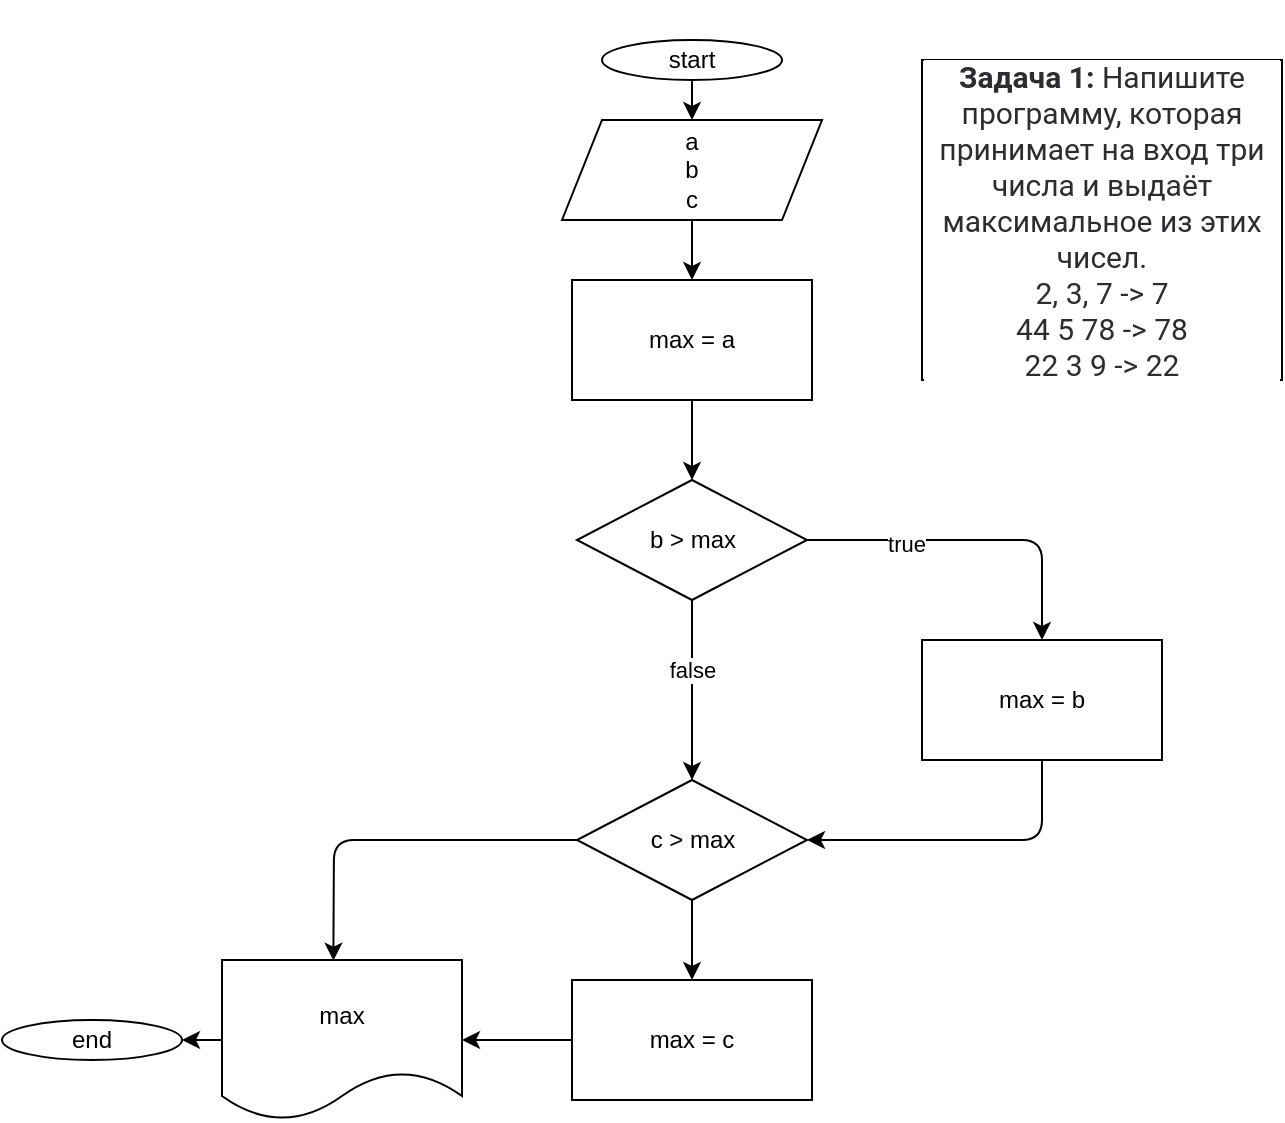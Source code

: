 <mxfile>
    <diagram id="nqSUfgL3X81OJe6GlUD1" name="Страница 1">
        <mxGraphModel dx="970" dy="622" grid="1" gridSize="10" guides="1" tooltips="1" connect="1" arrows="1" fold="1" page="1" pageScale="1" pageWidth="827" pageHeight="1169" math="0" shadow="0">
            <root>
                <mxCell id="0"/>
                <mxCell id="1" parent="0"/>
                <mxCell id="7" style="edgeStyle=none;html=1;exitX=0.5;exitY=1;exitDx=0;exitDy=0;entryX=0.5;entryY=0;entryDx=0;entryDy=0;" edge="1" parent="1" source="2" target="3">
                    <mxGeometry relative="1" as="geometry"/>
                </mxCell>
                <mxCell id="2" value="start" style="ellipse;whiteSpace=wrap;html=1;" vertex="1" parent="1">
                    <mxGeometry x="394" y="44" width="90" height="20" as="geometry"/>
                </mxCell>
                <mxCell id="8" style="edgeStyle=none;html=1;exitX=0.5;exitY=1;exitDx=0;exitDy=0;entryX=0.5;entryY=0;entryDx=0;entryDy=0;" edge="1" parent="1" source="3" target="4">
                    <mxGeometry relative="1" as="geometry"/>
                </mxCell>
                <mxCell id="3" value="a&lt;br&gt;b&lt;br&gt;c" style="shape=parallelogram;perimeter=parallelogramPerimeter;whiteSpace=wrap;html=1;fixedSize=1;" vertex="1" parent="1">
                    <mxGeometry x="374" y="84" width="130" height="50" as="geometry"/>
                </mxCell>
                <mxCell id="9" style="edgeStyle=none;html=1;exitX=0.5;exitY=1;exitDx=0;exitDy=0;entryX=0.5;entryY=0;entryDx=0;entryDy=0;" edge="1" parent="1" source="4" target="5">
                    <mxGeometry relative="1" as="geometry"/>
                </mxCell>
                <mxCell id="4" value="max = a" style="rounded=0;whiteSpace=wrap;html=1;" vertex="1" parent="1">
                    <mxGeometry x="379" y="164" width="120" height="60" as="geometry"/>
                </mxCell>
                <mxCell id="11" style="edgeStyle=none;html=1;exitX=1;exitY=0.5;exitDx=0;exitDy=0;entryX=0.5;entryY=0;entryDx=0;entryDy=0;" edge="1" parent="1" source="5" target="10">
                    <mxGeometry relative="1" as="geometry">
                        <mxPoint x="624" y="294" as="targetPoint"/>
                        <Array as="points">
                            <mxPoint x="614" y="294"/>
                        </Array>
                    </mxGeometry>
                </mxCell>
                <mxCell id="12" value="true" style="edgeLabel;html=1;align=center;verticalAlign=middle;resizable=0;points=[];" vertex="1" connectable="0" parent="11">
                    <mxGeometry x="-0.421" y="-2" relative="1" as="geometry">
                        <mxPoint x="1" as="offset"/>
                    </mxGeometry>
                </mxCell>
                <mxCell id="14" style="edgeStyle=none;html=1;exitX=0.5;exitY=1;exitDx=0;exitDy=0;entryX=0.5;entryY=0;entryDx=0;entryDy=0;" edge="1" parent="1" source="5" target="13">
                    <mxGeometry relative="1" as="geometry"/>
                </mxCell>
                <mxCell id="15" value="false" style="edgeLabel;html=1;align=center;verticalAlign=middle;resizable=0;points=[];" vertex="1" connectable="0" parent="14">
                    <mxGeometry x="-0.569" y="1" relative="1" as="geometry">
                        <mxPoint x="-1" y="15" as="offset"/>
                    </mxGeometry>
                </mxCell>
                <mxCell id="5" value="b &amp;gt; max" style="rhombus;whiteSpace=wrap;html=1;" vertex="1" parent="1">
                    <mxGeometry x="381.5" y="264" width="115" height="60" as="geometry"/>
                </mxCell>
                <mxCell id="16" style="edgeStyle=none;html=1;entryX=1;entryY=0.5;entryDx=0;entryDy=0;" edge="1" parent="1" source="10" target="13">
                    <mxGeometry relative="1" as="geometry">
                        <Array as="points">
                            <mxPoint x="614" y="444"/>
                        </Array>
                    </mxGeometry>
                </mxCell>
                <mxCell id="10" value="max = b" style="rounded=0;whiteSpace=wrap;html=1;" vertex="1" parent="1">
                    <mxGeometry x="554" y="344" width="120" height="60" as="geometry"/>
                </mxCell>
                <mxCell id="21" style="edgeStyle=none;html=1;exitX=0.5;exitY=1;exitDx=0;exitDy=0;entryX=0.5;entryY=0;entryDx=0;entryDy=0;" edge="1" parent="1" source="13" target="20">
                    <mxGeometry relative="1" as="geometry"/>
                </mxCell>
                <mxCell id="24" style="edgeStyle=none;html=1;exitX=0;exitY=0.5;exitDx=0;exitDy=0;entryX=0.464;entryY=0.004;entryDx=0;entryDy=0;entryPerimeter=0;" edge="1" parent="1" source="13" target="22">
                    <mxGeometry relative="1" as="geometry">
                        <Array as="points">
                            <mxPoint x="260" y="444"/>
                        </Array>
                    </mxGeometry>
                </mxCell>
                <mxCell id="13" value="c &amp;gt; max" style="rhombus;whiteSpace=wrap;html=1;" vertex="1" parent="1">
                    <mxGeometry x="381.5" y="414" width="115" height="60" as="geometry"/>
                </mxCell>
                <mxCell id="19" value="&#10;&#10;&lt;p style=&quot;box-sizing: border-box; margin: 0px; font-weight: 400; color: rgb(44, 45, 48); font-family: roboto, &amp;quot;san francisco&amp;quot;, &amp;quot;helvetica neue&amp;quot;, helvetica, arial; font-size: 15px; font-style: normal; letter-spacing: normal; text-indent: 0px; text-transform: none; word-spacing: 0px; background-color: rgb(255, 255, 255);&quot;&gt;&lt;strong style=&quot;box-sizing: border-box ; font-weight: 700&quot;&gt;Задача 1:&lt;/strong&gt;&lt;span&gt;&amp;nbsp;&lt;/span&gt;Напишите программу, которая принимает на вход три числа и выдаёт максимальное из этих чисел.&lt;/p&gt;&lt;p style=&quot;box-sizing: border-box; margin: 0px; font-weight: 400; color: rgb(44, 45, 48); font-family: roboto, &amp;quot;san francisco&amp;quot;, &amp;quot;helvetica neue&amp;quot;, helvetica, arial; font-size: 15px; font-style: normal; letter-spacing: normal; text-indent: 0px; text-transform: none; word-spacing: 0px; background-color: rgb(255, 255, 255);&quot;&gt;2, 3, 7 -&amp;gt; 7&lt;br style=&quot;box-sizing: border-box&quot;&gt;44 5 78 -&amp;gt; 78&lt;br style=&quot;box-sizing: border-box&quot;&gt;22 3 9 -&amp;gt; 22&lt;/p&gt;&#10;&#10;" style="rounded=0;whiteSpace=wrap;html=1;" vertex="1" parent="1">
                    <mxGeometry x="554" y="54" width="180" height="160" as="geometry"/>
                </mxCell>
                <mxCell id="23" style="edgeStyle=none;html=1;exitX=0;exitY=0.5;exitDx=0;exitDy=0;entryX=1;entryY=0.5;entryDx=0;entryDy=0;" edge="1" parent="1" source="20" target="22">
                    <mxGeometry relative="1" as="geometry"/>
                </mxCell>
                <mxCell id="20" value="max = c" style="rounded=0;whiteSpace=wrap;html=1;" vertex="1" parent="1">
                    <mxGeometry x="379" y="514" width="120" height="60" as="geometry"/>
                </mxCell>
                <mxCell id="27" style="edgeStyle=none;html=1;exitX=0;exitY=0.5;exitDx=0;exitDy=0;entryX=1;entryY=0.5;entryDx=0;entryDy=0;" edge="1" parent="1" source="22" target="25">
                    <mxGeometry relative="1" as="geometry"/>
                </mxCell>
                <mxCell id="22" value="max" style="shape=document;whiteSpace=wrap;html=1;boundedLbl=1;" vertex="1" parent="1">
                    <mxGeometry x="204" y="504" width="120" height="80" as="geometry"/>
                </mxCell>
                <mxCell id="25" value="end" style="ellipse;whiteSpace=wrap;html=1;" vertex="1" parent="1">
                    <mxGeometry x="94" y="534" width="90" height="20" as="geometry"/>
                </mxCell>
            </root>
        </mxGraphModel>
    </diagram>
</mxfile>